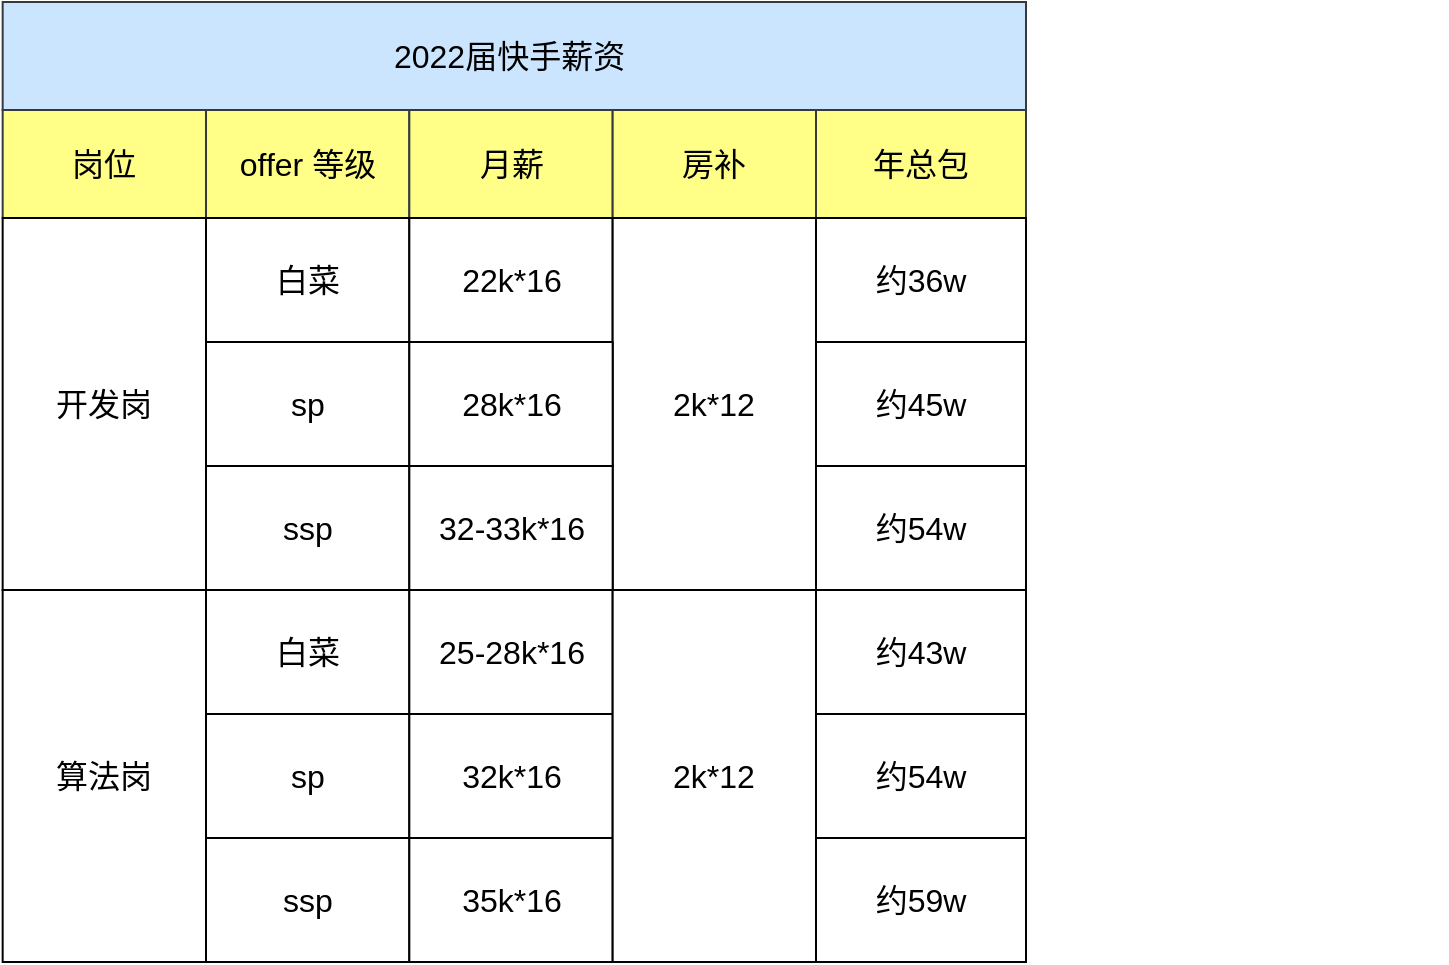 <mxfile version="15.8.3" type="github">
  <diagram id="o1lI7uaFn6-g1FVOMqIx" name="Page-1">
    <mxGraphModel dx="1773" dy="558" grid="1" gridSize="10" guides="1" tooltips="1" connect="1" arrows="1" fold="1" page="1" pageScale="1" pageWidth="827" pageHeight="1169" math="0" shadow="0">
      <root>
        <mxCell id="0" />
        <mxCell id="1" parent="0" />
        <mxCell id="LmUMngHWBcQyNiguUtHR-1" value="2022届快手薪资&amp;nbsp;" style="rounded=0;whiteSpace=wrap;html=1;fontSize=16;fillColor=#cce5ff;strokeColor=#36393d;" vertex="1" parent="1">
          <mxGeometry x="-21.67" y="160" width="511.67" height="54" as="geometry" />
        </mxCell>
        <mxCell id="LmUMngHWBcQyNiguUtHR-2" value="offer 等级" style="rounded=0;whiteSpace=wrap;html=1;fontSize=16;fillColor=#ffff88;strokeColor=#36393d;" vertex="1" parent="1">
          <mxGeometry x="80" y="214" width="101.667" height="54" as="geometry" />
        </mxCell>
        <mxCell id="LmUMngHWBcQyNiguUtHR-3" value="月薪" style="rounded=0;whiteSpace=wrap;html=1;fontSize=16;fillColor=#ffff88;strokeColor=#36393d;" vertex="1" parent="1">
          <mxGeometry x="181.667" y="214" width="101.667" height="54" as="geometry" />
        </mxCell>
        <mxCell id="LmUMngHWBcQyNiguUtHR-4" value="房补" style="rounded=0;whiteSpace=wrap;html=1;fontSize=16;fillColor=#ffff88;strokeColor=#36393d;" vertex="1" parent="1">
          <mxGeometry x="283.33" y="214" width="101.667" height="54" as="geometry" />
        </mxCell>
        <mxCell id="LmUMngHWBcQyNiguUtHR-12" value="岗位" style="rounded=0;whiteSpace=wrap;html=1;fontSize=16;fillColor=#ffff88;strokeColor=#36393d;" vertex="1" parent="1">
          <mxGeometry x="-21.67" y="214" width="101.667" height="54" as="geometry" />
        </mxCell>
        <mxCell id="LmUMngHWBcQyNiguUtHR-20" value="年总包" style="rounded=0;whiteSpace=wrap;html=1;fontSize=16;fillColor=#ffff88;strokeColor=#36393d;" vertex="1" parent="1">
          <mxGeometry x="385" y="214" width="105" height="54" as="geometry" />
        </mxCell>
        <mxCell id="LmUMngHWBcQyNiguUtHR-46" value="" style="group" vertex="1" connectable="0" parent="1">
          <mxGeometry x="-21.67" y="268" width="721.67" height="372" as="geometry" />
        </mxCell>
        <mxCell id="LmUMngHWBcQyNiguUtHR-5" value="白菜" style="rounded=0;whiteSpace=wrap;html=1;fontSize=16;" vertex="1" parent="LmUMngHWBcQyNiguUtHR-46">
          <mxGeometry x="101.67" width="101.667" height="62" as="geometry" />
        </mxCell>
        <mxCell id="LmUMngHWBcQyNiguUtHR-6" value="22k*16" style="rounded=0;whiteSpace=wrap;html=1;fontSize=16;" vertex="1" parent="LmUMngHWBcQyNiguUtHR-46">
          <mxGeometry x="203.337" width="101.667" height="62" as="geometry" />
        </mxCell>
        <mxCell id="LmUMngHWBcQyNiguUtHR-7" value="2k*12" style="rounded=0;whiteSpace=wrap;html=1;fontSize=16;" vertex="1" parent="LmUMngHWBcQyNiguUtHR-46">
          <mxGeometry x="305.0" width="101.667" height="186" as="geometry" />
        </mxCell>
        <mxCell id="LmUMngHWBcQyNiguUtHR-8" value="sp" style="rounded=0;whiteSpace=wrap;html=1;fontSize=16;" vertex="1" parent="LmUMngHWBcQyNiguUtHR-46">
          <mxGeometry x="101.67" y="62" width="101.667" height="62" as="geometry" />
        </mxCell>
        <mxCell id="LmUMngHWBcQyNiguUtHR-9" value="28k*16" style="rounded=0;whiteSpace=wrap;html=1;fontSize=16;" vertex="1" parent="LmUMngHWBcQyNiguUtHR-46">
          <mxGeometry x="203.337" y="62" width="101.667" height="62" as="geometry" />
        </mxCell>
        <mxCell id="LmUMngHWBcQyNiguUtHR-10" value="ssp" style="rounded=0;whiteSpace=wrap;html=1;fontSize=16;" vertex="1" parent="LmUMngHWBcQyNiguUtHR-46">
          <mxGeometry x="101.67" y="124" width="101.667" height="62" as="geometry" />
        </mxCell>
        <mxCell id="LmUMngHWBcQyNiguUtHR-11" value="32-33k*16" style="rounded=0;whiteSpace=wrap;html=1;fontSize=16;" vertex="1" parent="LmUMngHWBcQyNiguUtHR-46">
          <mxGeometry x="203.337" y="124" width="101.667" height="62" as="geometry" />
        </mxCell>
        <mxCell id="LmUMngHWBcQyNiguUtHR-13" value="开发岗" style="rounded=0;whiteSpace=wrap;html=1;fontSize=16;" vertex="1" parent="LmUMngHWBcQyNiguUtHR-46">
          <mxGeometry width="101.67" height="186" as="geometry" />
        </mxCell>
        <mxCell id="LmUMngHWBcQyNiguUtHR-14" value="白菜" style="rounded=0;whiteSpace=wrap;html=1;fontSize=16;" vertex="1" parent="LmUMngHWBcQyNiguUtHR-46">
          <mxGeometry x="101.67" y="186" width="101.667" height="62" as="geometry" />
        </mxCell>
        <mxCell id="LmUMngHWBcQyNiguUtHR-15" value="sp" style="rounded=0;whiteSpace=wrap;html=1;fontSize=16;" vertex="1" parent="LmUMngHWBcQyNiguUtHR-46">
          <mxGeometry x="101.67" y="248" width="101.667" height="62" as="geometry" />
        </mxCell>
        <mxCell id="LmUMngHWBcQyNiguUtHR-16" value="ssp" style="rounded=0;whiteSpace=wrap;html=1;fontSize=16;" vertex="1" parent="LmUMngHWBcQyNiguUtHR-46">
          <mxGeometry x="101.67" y="310" width="101.667" height="62" as="geometry" />
        </mxCell>
        <mxCell id="LmUMngHWBcQyNiguUtHR-17" value="25-28k*16" style="rounded=0;whiteSpace=wrap;html=1;fontSize=16;" vertex="1" parent="LmUMngHWBcQyNiguUtHR-46">
          <mxGeometry x="203.337" y="186" width="101.667" height="62" as="geometry" />
        </mxCell>
        <mxCell id="LmUMngHWBcQyNiguUtHR-18" value="32k*16" style="rounded=0;whiteSpace=wrap;html=1;fontSize=16;" vertex="1" parent="LmUMngHWBcQyNiguUtHR-46">
          <mxGeometry x="203.337" y="248" width="101.667" height="62" as="geometry" />
        </mxCell>
        <mxCell id="LmUMngHWBcQyNiguUtHR-19" value="35k*16" style="rounded=0;whiteSpace=wrap;html=1;fontSize=16;" vertex="1" parent="LmUMngHWBcQyNiguUtHR-46">
          <mxGeometry x="203.337" y="310" width="101.667" height="62" as="geometry" />
        </mxCell>
        <mxCell id="LmUMngHWBcQyNiguUtHR-21" value="2k*12" style="rounded=0;whiteSpace=wrap;html=1;fontSize=16;" vertex="1" parent="LmUMngHWBcQyNiguUtHR-46">
          <mxGeometry x="305.0" y="186" width="101.667" height="186" as="geometry" />
        </mxCell>
        <mxCell id="LmUMngHWBcQyNiguUtHR-22" value="算法岗" style="rounded=0;whiteSpace=wrap;html=1;fontSize=16;" vertex="1" parent="LmUMngHWBcQyNiguUtHR-46">
          <mxGeometry y="186" width="101.67" height="186" as="geometry" />
        </mxCell>
        <mxCell id="LmUMngHWBcQyNiguUtHR-23" value="约36w" style="rounded=0;whiteSpace=wrap;html=1;fontSize=16;" vertex="1" parent="LmUMngHWBcQyNiguUtHR-46">
          <mxGeometry x="406.67" width="105.0" height="62" as="geometry" />
        </mxCell>
        <mxCell id="LmUMngHWBcQyNiguUtHR-24" value="约45w" style="rounded=0;whiteSpace=wrap;html=1;fontSize=16;" vertex="1" parent="LmUMngHWBcQyNiguUtHR-46">
          <mxGeometry x="406.67" y="62" width="105.0" height="62" as="geometry" />
        </mxCell>
        <mxCell id="LmUMngHWBcQyNiguUtHR-25" value="约54w" style="rounded=0;whiteSpace=wrap;html=1;fontSize=16;" vertex="1" parent="LmUMngHWBcQyNiguUtHR-46">
          <mxGeometry x="406.67" y="124" width="105.0" height="62" as="geometry" />
        </mxCell>
        <mxCell id="LmUMngHWBcQyNiguUtHR-26" value="约43w" style="rounded=0;whiteSpace=wrap;html=1;fontSize=16;" vertex="1" parent="LmUMngHWBcQyNiguUtHR-46">
          <mxGeometry x="406.67" y="186" width="105.0" height="62" as="geometry" />
        </mxCell>
        <mxCell id="LmUMngHWBcQyNiguUtHR-27" value="约54w" style="rounded=0;whiteSpace=wrap;html=1;fontSize=16;" vertex="1" parent="LmUMngHWBcQyNiguUtHR-46">
          <mxGeometry x="406.67" y="248" width="105.0" height="62" as="geometry" />
        </mxCell>
        <mxCell id="LmUMngHWBcQyNiguUtHR-28" value="约59w" style="rounded=0;whiteSpace=wrap;html=1;fontSize=16;" vertex="1" parent="LmUMngHWBcQyNiguUtHR-46">
          <mxGeometry x="406.67" y="310" width="105.0" height="62" as="geometry" />
        </mxCell>
      </root>
    </mxGraphModel>
  </diagram>
</mxfile>
